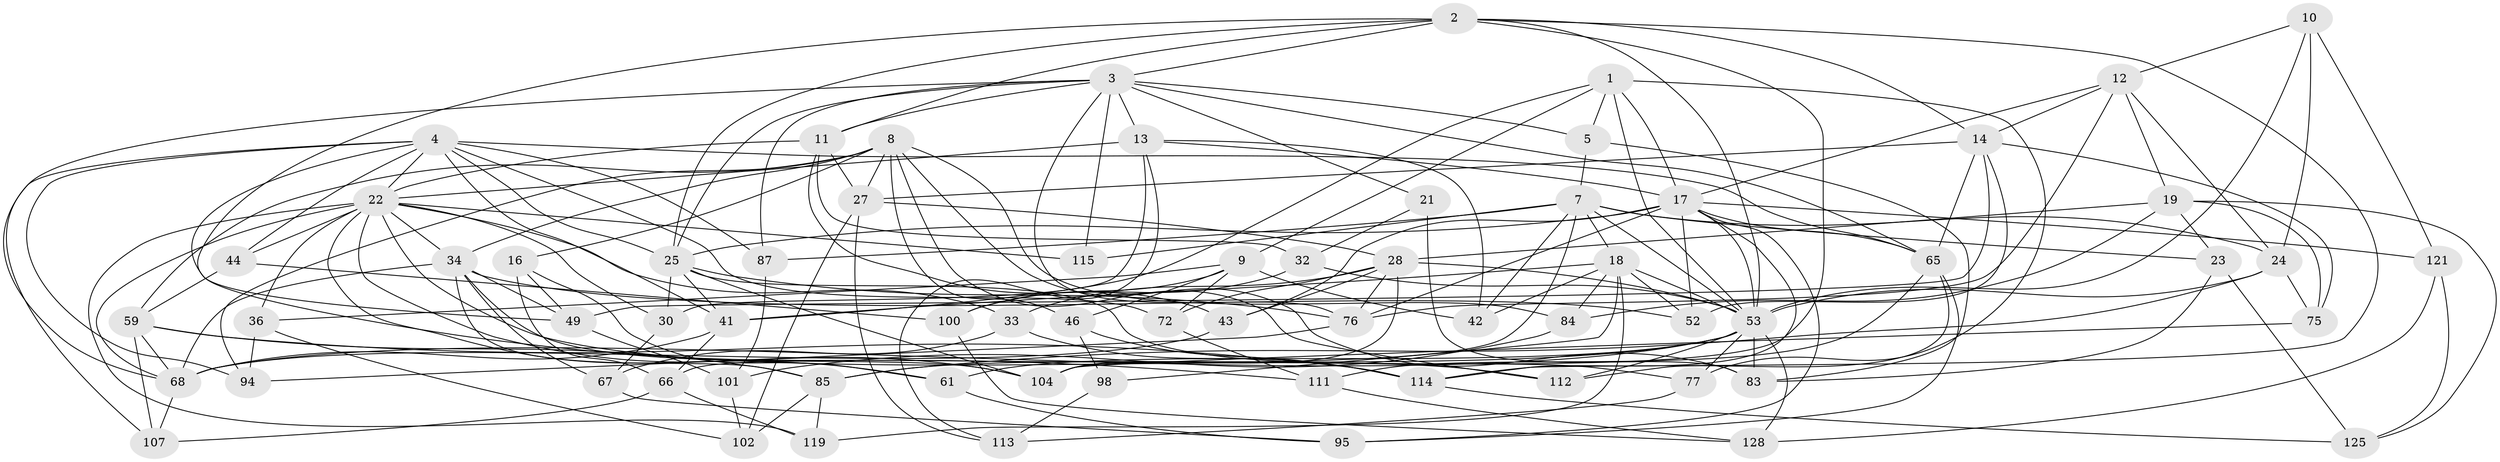 // original degree distribution, {4: 1.0}
// Generated by graph-tools (version 1.1) at 2025/16/03/09/25 04:16:18]
// undirected, 68 vertices, 192 edges
graph export_dot {
graph [start="1"]
  node [color=gray90,style=filled];
  1 [super="+20"];
  2 [super="+6"];
  3 [super="+78"];
  4 [super="+50+37+35"];
  5;
  7 [super="+15"];
  8 [super="+70+38"];
  9 [super="+40"];
  10;
  11 [super="+86"];
  12 [super="+131"];
  13 [super="+48"];
  14 [super="+71+123"];
  16;
  17 [super="+26"];
  18 [super="+80+89"];
  19 [super="+99"];
  21;
  22 [super="+105+29+45"];
  23;
  24 [super="+60"];
  25 [super="+93+74+124"];
  27 [super="+47"];
  28 [super="+58"];
  30;
  32;
  33;
  34 [super="+39+51"];
  36;
  41 [super="+54"];
  42;
  43;
  44;
  46 [super="+120"];
  49 [super="+64"];
  52 [super="+103"];
  53 [super="+63+73"];
  59 [super="+81"];
  61;
  65 [super="+69"];
  66 [super="+91"];
  67;
  68 [super="+92"];
  72;
  75;
  76 [super="+97"];
  77;
  83 [super="+88"];
  84;
  85 [super="+106"];
  87;
  94;
  95;
  98;
  100;
  101;
  102;
  104 [super="+126"];
  107;
  111;
  112;
  113;
  114 [super="+117"];
  115;
  119;
  121;
  125;
  128;
  1 -- 5;
  1 -- 41;
  1 -- 77;
  1 -- 17;
  1 -- 9;
  1 -- 53;
  2 -- 104;
  2 -- 114;
  2 -- 53;
  2 -- 49;
  2 -- 3;
  2 -- 11;
  2 -- 14;
  2 -- 25;
  3 -- 87;
  3 -- 115;
  3 -- 65 [weight=2];
  3 -- 68;
  3 -- 5;
  3 -- 11;
  3 -- 13;
  3 -- 21;
  3 -- 76;
  3 -- 25;
  4 -- 72;
  4 -- 41;
  4 -- 94;
  4 -- 111;
  4 -- 25 [weight=2];
  4 -- 65;
  4 -- 22 [weight=2];
  4 -- 44;
  4 -- 87;
  4 -- 107;
  5 -- 83;
  5 -- 7;
  7 -- 23;
  7 -- 115;
  7 -- 66 [weight=2];
  7 -- 87;
  7 -- 24;
  7 -- 42;
  7 -- 53;
  7 -- 18;
  8 -- 112;
  8 -- 16;
  8 -- 94;
  8 -- 27;
  8 -- 46 [weight=2];
  8 -- 34;
  8 -- 83;
  8 -- 84;
  8 -- 59;
  9 -- 36;
  9 -- 100;
  9 -- 42;
  9 -- 72;
  9 -- 46;
  10 -- 121;
  10 -- 12;
  10 -- 24;
  10 -- 53;
  11 -- 32;
  11 -- 27;
  11 -- 43;
  11 -- 22;
  12 -- 19;
  12 -- 24;
  12 -- 17;
  12 -- 76;
  12 -- 14;
  13 -- 30;
  13 -- 113;
  13 -- 42;
  13 -- 22;
  13 -- 17;
  14 -- 49 [weight=2];
  14 -- 75;
  14 -- 52;
  14 -- 65;
  14 -- 27;
  16 -- 61;
  16 -- 66;
  16 -- 49;
  17 -- 121;
  17 -- 65;
  17 -- 43;
  17 -- 76;
  17 -- 95;
  17 -- 53;
  17 -- 25;
  17 -- 52;
  17 -- 114;
  18 -- 84;
  18 -- 98;
  18 -- 41;
  18 -- 53;
  18 -- 42;
  18 -- 119;
  18 -- 52;
  19 -- 75;
  19 -- 125;
  19 -- 84;
  19 -- 28;
  19 -- 23;
  21 -- 83 [weight=2];
  21 -- 32;
  22 -- 44;
  22 -- 115 [weight=2];
  22 -- 68;
  22 -- 33;
  22 -- 36;
  22 -- 61;
  22 -- 112;
  22 -- 119;
  22 -- 30;
  22 -- 34;
  22 -- 104;
  23 -- 125;
  23 -- 83;
  24 -- 75;
  24 -- 85;
  24 -- 53;
  25 -- 76;
  25 -- 77;
  25 -- 30;
  25 -- 41;
  25 -- 104;
  27 -- 113;
  27 -- 102;
  27 -- 28;
  28 -- 43;
  28 -- 33;
  28 -- 104;
  28 -- 72;
  28 -- 76;
  28 -- 53;
  30 -- 67;
  32 -- 100;
  32 -- 53;
  33 -- 67;
  33 -- 114;
  34 -- 49;
  34 -- 67;
  34 -- 52 [weight=3];
  34 -- 85;
  34 -- 68;
  34 -- 104;
  36 -- 102;
  36 -- 94;
  41 -- 68;
  41 -- 66;
  43 -- 68;
  44 -- 100;
  44 -- 59;
  46 -- 98 [weight=2];
  46 -- 114;
  49 -- 101;
  53 -- 61;
  53 -- 128;
  53 -- 77;
  53 -- 83;
  53 -- 68;
  53 -- 112;
  53 -- 85;
  59 -- 107;
  59 -- 68;
  59 -- 85;
  59 -- 114;
  61 -- 95;
  65 -- 112;
  65 -- 111;
  65 -- 95;
  66 -- 107;
  66 -- 119;
  67 -- 95;
  68 -- 107;
  72 -- 111;
  75 -- 104;
  76 -- 94;
  77 -- 113;
  84 -- 101;
  85 -- 119;
  85 -- 102;
  87 -- 101;
  98 -- 113;
  100 -- 128;
  101 -- 102;
  111 -- 128;
  114 -- 125;
  121 -- 125;
  121 -- 128;
}
